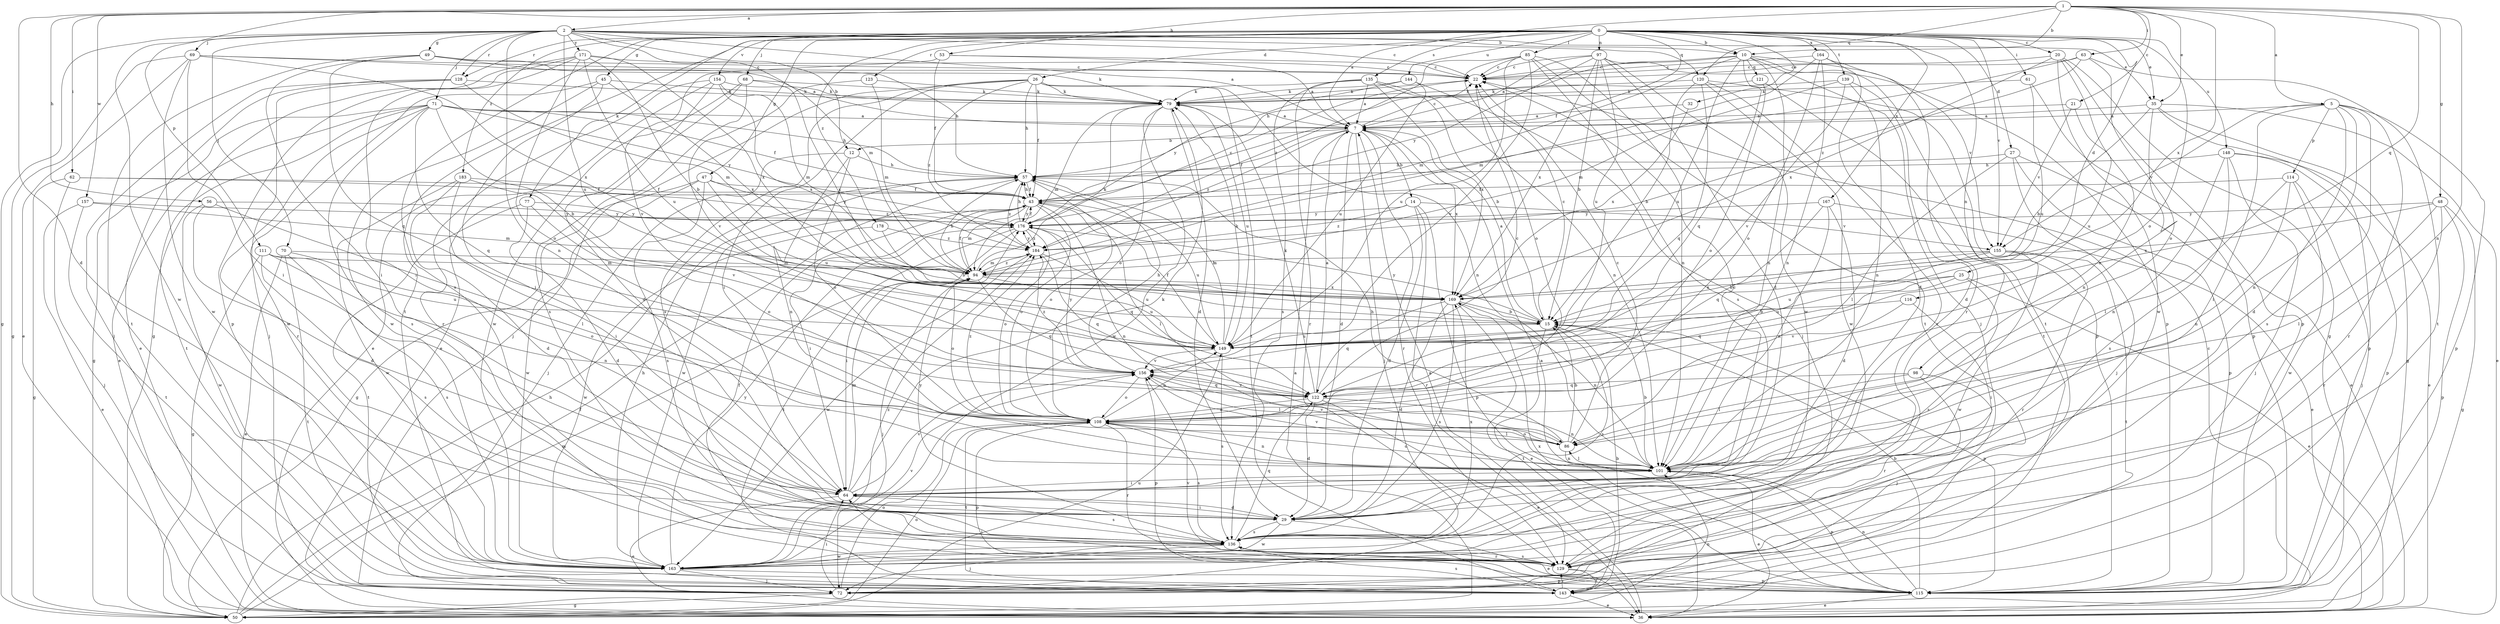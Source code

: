 strict digraph  {
0;
1;
2;
5;
7;
10;
12;
14;
15;
20;
21;
22;
25;
26;
27;
29;
32;
35;
36;
43;
45;
47;
48;
49;
50;
53;
56;
57;
61;
62;
63;
64;
68;
69;
70;
71;
72;
77;
79;
85;
86;
94;
97;
98;
101;
108;
111;
114;
115;
116;
120;
121;
122;
123;
128;
129;
135;
136;
139;
143;
144;
148;
149;
154;
155;
156;
157;
163;
164;
167;
169;
171;
176;
178;
183;
184;
0 -> 10  [label=b];
0 -> 20  [label=c];
0 -> 25  [label=d];
0 -> 26  [label=d];
0 -> 27  [label=d];
0 -> 32  [label=e];
0 -> 35  [label=e];
0 -> 43  [label=f];
0 -> 45  [label=g];
0 -> 47  [label=g];
0 -> 61  [label=i];
0 -> 68  [label=j];
0 -> 77  [label=k];
0 -> 85  [label=l];
0 -> 97  [label=n];
0 -> 98  [label=n];
0 -> 108  [label=o];
0 -> 123  [label=r];
0 -> 128  [label=r];
0 -> 135  [label=s];
0 -> 136  [label=s];
0 -> 139  [label=t];
0 -> 143  [label=t];
0 -> 144  [label=u];
0 -> 148  [label=u];
0 -> 154  [label=v];
0 -> 155  [label=v];
0 -> 164  [label=x];
0 -> 167  [label=x];
0 -> 178  [label=z];
0 -> 183  [label=z];
1 -> 2  [label=a];
1 -> 5  [label=a];
1 -> 7  [label=a];
1 -> 10  [label=b];
1 -> 21  [label=c];
1 -> 29  [label=d];
1 -> 35  [label=e];
1 -> 48  [label=g];
1 -> 53  [label=h];
1 -> 56  [label=h];
1 -> 62  [label=i];
1 -> 63  [label=i];
1 -> 101  [label=n];
1 -> 111  [label=p];
1 -> 116  [label=q];
1 -> 120  [label=q];
1 -> 157  [label=w];
1 -> 169  [label=x];
2 -> 7  [label=a];
2 -> 10  [label=b];
2 -> 12  [label=b];
2 -> 22  [label=c];
2 -> 35  [label=e];
2 -> 49  [label=g];
2 -> 50  [label=g];
2 -> 69  [label=j];
2 -> 70  [label=j];
2 -> 71  [label=j];
2 -> 94  [label=m];
2 -> 101  [label=n];
2 -> 120  [label=q];
2 -> 128  [label=r];
2 -> 149  [label=u];
2 -> 163  [label=w];
2 -> 171  [label=y];
5 -> 7  [label=a];
5 -> 29  [label=d];
5 -> 64  [label=i];
5 -> 101  [label=n];
5 -> 114  [label=p];
5 -> 115  [label=p];
5 -> 129  [label=r];
5 -> 136  [label=s];
5 -> 155  [label=v];
7 -> 12  [label=b];
7 -> 14  [label=b];
7 -> 22  [label=c];
7 -> 29  [label=d];
7 -> 43  [label=f];
7 -> 72  [label=j];
7 -> 129  [label=r];
7 -> 169  [label=x];
7 -> 184  [label=z];
10 -> 22  [label=c];
10 -> 57  [label=h];
10 -> 72  [label=j];
10 -> 94  [label=m];
10 -> 101  [label=n];
10 -> 121  [label=q];
10 -> 122  [label=q];
10 -> 143  [label=t];
10 -> 149  [label=u];
10 -> 155  [label=v];
12 -> 57  [label=h];
12 -> 72  [label=j];
12 -> 101  [label=n];
12 -> 108  [label=o];
14 -> 29  [label=d];
14 -> 115  [label=p];
14 -> 129  [label=r];
14 -> 155  [label=v];
14 -> 176  [label=y];
14 -> 184  [label=z];
15 -> 7  [label=a];
15 -> 22  [label=c];
15 -> 115  [label=p];
15 -> 136  [label=s];
15 -> 143  [label=t];
15 -> 149  [label=u];
15 -> 176  [label=y];
20 -> 22  [label=c];
20 -> 50  [label=g];
20 -> 101  [label=n];
20 -> 115  [label=p];
20 -> 163  [label=w];
20 -> 169  [label=x];
21 -> 7  [label=a];
21 -> 149  [label=u];
21 -> 155  [label=v];
22 -> 79  [label=k];
25 -> 36  [label=e];
25 -> 122  [label=q];
25 -> 136  [label=s];
25 -> 149  [label=u];
25 -> 169  [label=x];
26 -> 43  [label=f];
26 -> 57  [label=h];
26 -> 64  [label=i];
26 -> 72  [label=j];
26 -> 79  [label=k];
26 -> 101  [label=n];
26 -> 136  [label=s];
26 -> 143  [label=t];
26 -> 184  [label=z];
27 -> 36  [label=e];
27 -> 57  [label=h];
27 -> 72  [label=j];
27 -> 86  [label=l];
27 -> 115  [label=p];
29 -> 36  [label=e];
29 -> 64  [label=i];
29 -> 136  [label=s];
29 -> 163  [label=w];
32 -> 7  [label=a];
32 -> 169  [label=x];
35 -> 7  [label=a];
35 -> 15  [label=b];
35 -> 36  [label=e];
35 -> 50  [label=g];
35 -> 101  [label=n];
35 -> 115  [label=p];
36 -> 7  [label=a];
36 -> 22  [label=c];
43 -> 57  [label=h];
43 -> 64  [label=i];
43 -> 86  [label=l];
43 -> 94  [label=m];
43 -> 101  [label=n];
43 -> 108  [label=o];
43 -> 149  [label=u];
43 -> 176  [label=y];
45 -> 64  [label=i];
45 -> 72  [label=j];
45 -> 79  [label=k];
45 -> 163  [label=w];
45 -> 169  [label=x];
47 -> 43  [label=f];
47 -> 50  [label=g];
47 -> 136  [label=s];
47 -> 149  [label=u];
47 -> 163  [label=w];
47 -> 176  [label=y];
48 -> 50  [label=g];
48 -> 86  [label=l];
48 -> 115  [label=p];
48 -> 129  [label=r];
48 -> 169  [label=x];
48 -> 176  [label=y];
49 -> 22  [label=c];
49 -> 57  [label=h];
49 -> 64  [label=i];
49 -> 79  [label=k];
49 -> 122  [label=q];
49 -> 143  [label=t];
50 -> 7  [label=a];
50 -> 43  [label=f];
50 -> 57  [label=h];
50 -> 94  [label=m];
50 -> 101  [label=n];
50 -> 108  [label=o];
50 -> 149  [label=u];
53 -> 7  [label=a];
53 -> 22  [label=c];
53 -> 43  [label=f];
53 -> 156  [label=v];
56 -> 29  [label=d];
56 -> 86  [label=l];
56 -> 163  [label=w];
56 -> 176  [label=y];
57 -> 43  [label=f];
57 -> 108  [label=o];
57 -> 163  [label=w];
57 -> 184  [label=z];
61 -> 79  [label=k];
61 -> 115  [label=p];
61 -> 149  [label=u];
62 -> 43  [label=f];
62 -> 50  [label=g];
62 -> 72  [label=j];
62 -> 184  [label=z];
63 -> 22  [label=c];
63 -> 43  [label=f];
63 -> 108  [label=o];
63 -> 143  [label=t];
63 -> 184  [label=z];
64 -> 22  [label=c];
64 -> 29  [label=d];
64 -> 36  [label=e];
64 -> 79  [label=k];
64 -> 94  [label=m];
64 -> 136  [label=s];
64 -> 156  [label=v];
68 -> 36  [label=e];
68 -> 79  [label=k];
68 -> 136  [label=s];
68 -> 163  [label=w];
68 -> 169  [label=x];
69 -> 7  [label=a];
69 -> 22  [label=c];
69 -> 36  [label=e];
69 -> 50  [label=g];
69 -> 64  [label=i];
69 -> 163  [label=w];
69 -> 169  [label=x];
70 -> 36  [label=e];
70 -> 94  [label=m];
70 -> 108  [label=o];
70 -> 136  [label=s];
70 -> 143  [label=t];
71 -> 7  [label=a];
71 -> 15  [label=b];
71 -> 36  [label=e];
71 -> 43  [label=f];
71 -> 50  [label=g];
71 -> 57  [label=h];
71 -> 122  [label=q];
71 -> 129  [label=r];
71 -> 136  [label=s];
71 -> 143  [label=t];
71 -> 176  [label=y];
72 -> 50  [label=g];
72 -> 64  [label=i];
72 -> 108  [label=o];
77 -> 29  [label=d];
77 -> 108  [label=o];
77 -> 143  [label=t];
77 -> 176  [label=y];
79 -> 7  [label=a];
79 -> 29  [label=d];
79 -> 94  [label=m];
79 -> 108  [label=o];
79 -> 149  [label=u];
79 -> 163  [label=w];
85 -> 22  [label=c];
85 -> 101  [label=n];
85 -> 108  [label=o];
85 -> 136  [label=s];
85 -> 143  [label=t];
85 -> 149  [label=u];
85 -> 156  [label=v];
85 -> 184  [label=z];
86 -> 15  [label=b];
86 -> 22  [label=c];
86 -> 57  [label=h];
86 -> 101  [label=n];
86 -> 108  [label=o];
86 -> 156  [label=v];
94 -> 43  [label=f];
94 -> 57  [label=h];
94 -> 72  [label=j];
94 -> 79  [label=k];
94 -> 108  [label=o];
94 -> 122  [label=q];
94 -> 149  [label=u];
94 -> 169  [label=x];
94 -> 184  [label=z];
97 -> 7  [label=a];
97 -> 15  [label=b];
97 -> 22  [label=c];
97 -> 29  [label=d];
97 -> 115  [label=p];
97 -> 149  [label=u];
97 -> 163  [label=w];
97 -> 169  [label=x];
97 -> 176  [label=y];
98 -> 72  [label=j];
98 -> 86  [label=l];
98 -> 122  [label=q];
98 -> 129  [label=r];
101 -> 15  [label=b];
101 -> 36  [label=e];
101 -> 64  [label=i];
101 -> 86  [label=l];
101 -> 108  [label=o];
101 -> 115  [label=p];
101 -> 156  [label=v];
108 -> 86  [label=l];
108 -> 101  [label=n];
108 -> 115  [label=p];
108 -> 129  [label=r];
108 -> 136  [label=s];
108 -> 143  [label=t];
108 -> 149  [label=u];
108 -> 184  [label=z];
111 -> 50  [label=g];
111 -> 94  [label=m];
111 -> 101  [label=n];
111 -> 136  [label=s];
111 -> 149  [label=u];
114 -> 43  [label=f];
114 -> 72  [label=j];
114 -> 86  [label=l];
114 -> 101  [label=n];
114 -> 163  [label=w];
115 -> 7  [label=a];
115 -> 15  [label=b];
115 -> 36  [label=e];
115 -> 101  [label=n];
115 -> 156  [label=v];
115 -> 169  [label=x];
116 -> 15  [label=b];
116 -> 64  [label=i];
116 -> 156  [label=v];
120 -> 15  [label=b];
120 -> 79  [label=k];
120 -> 115  [label=p];
120 -> 122  [label=q];
120 -> 129  [label=r];
120 -> 163  [label=w];
121 -> 79  [label=k];
121 -> 108  [label=o];
121 -> 143  [label=t];
122 -> 7  [label=a];
122 -> 22  [label=c];
122 -> 29  [label=d];
122 -> 36  [label=e];
122 -> 79  [label=k];
122 -> 101  [label=n];
122 -> 108  [label=o];
122 -> 156  [label=v];
123 -> 79  [label=k];
123 -> 94  [label=m];
123 -> 156  [label=v];
128 -> 36  [label=e];
128 -> 72  [label=j];
128 -> 79  [label=k];
128 -> 94  [label=m];
128 -> 163  [label=w];
129 -> 43  [label=f];
129 -> 64  [label=i];
129 -> 115  [label=p];
129 -> 136  [label=s];
129 -> 143  [label=t];
135 -> 7  [label=a];
135 -> 15  [label=b];
135 -> 79  [label=k];
135 -> 101  [label=n];
135 -> 129  [label=r];
135 -> 136  [label=s];
135 -> 169  [label=x];
136 -> 72  [label=j];
136 -> 122  [label=q];
136 -> 129  [label=r];
136 -> 163  [label=w];
136 -> 169  [label=x];
136 -> 176  [label=y];
139 -> 29  [label=d];
139 -> 79  [label=k];
139 -> 94  [label=m];
139 -> 101  [label=n];
139 -> 156  [label=v];
143 -> 15  [label=b];
143 -> 36  [label=e];
143 -> 129  [label=r];
143 -> 136  [label=s];
144 -> 72  [label=j];
144 -> 79  [label=k];
144 -> 149  [label=u];
144 -> 176  [label=y];
148 -> 36  [label=e];
148 -> 57  [label=h];
148 -> 72  [label=j];
148 -> 101  [label=n];
148 -> 115  [label=p];
148 -> 136  [label=s];
149 -> 43  [label=f];
149 -> 57  [label=h];
149 -> 79  [label=k];
149 -> 136  [label=s];
149 -> 156  [label=v];
154 -> 29  [label=d];
154 -> 36  [label=e];
154 -> 79  [label=k];
154 -> 94  [label=m];
154 -> 129  [label=r];
154 -> 169  [label=x];
155 -> 15  [label=b];
155 -> 94  [label=m];
155 -> 129  [label=r];
155 -> 143  [label=t];
155 -> 149  [label=u];
155 -> 163  [label=w];
156 -> 57  [label=h];
156 -> 86  [label=l];
156 -> 108  [label=o];
156 -> 115  [label=p];
156 -> 122  [label=q];
156 -> 176  [label=y];
156 -> 184  [label=z];
157 -> 36  [label=e];
157 -> 94  [label=m];
157 -> 143  [label=t];
157 -> 176  [label=y];
163 -> 57  [label=h];
163 -> 72  [label=j];
163 -> 115  [label=p];
163 -> 156  [label=v];
163 -> 176  [label=y];
163 -> 184  [label=z];
164 -> 22  [label=c];
164 -> 29  [label=d];
164 -> 94  [label=m];
164 -> 101  [label=n];
164 -> 108  [label=o];
164 -> 129  [label=r];
167 -> 29  [label=d];
167 -> 36  [label=e];
167 -> 101  [label=n];
167 -> 122  [label=q];
167 -> 176  [label=y];
169 -> 15  [label=b];
169 -> 29  [label=d];
169 -> 36  [label=e];
169 -> 101  [label=n];
169 -> 122  [label=q];
169 -> 136  [label=s];
171 -> 15  [label=b];
171 -> 22  [label=c];
171 -> 50  [label=g];
171 -> 64  [label=i];
171 -> 108  [label=o];
171 -> 115  [label=p];
171 -> 149  [label=u];
171 -> 169  [label=x];
176 -> 22  [label=c];
176 -> 43  [label=f];
176 -> 57  [label=h];
176 -> 64  [label=i];
176 -> 108  [label=o];
176 -> 122  [label=q];
176 -> 143  [label=t];
176 -> 184  [label=z];
178 -> 15  [label=b];
178 -> 163  [label=w];
178 -> 184  [label=z];
183 -> 29  [label=d];
183 -> 43  [label=f];
183 -> 64  [label=i];
183 -> 156  [label=v];
183 -> 163  [label=w];
184 -> 94  [label=m];
184 -> 122  [label=q];
184 -> 149  [label=u];
184 -> 163  [label=w];
184 -> 176  [label=y];
}
